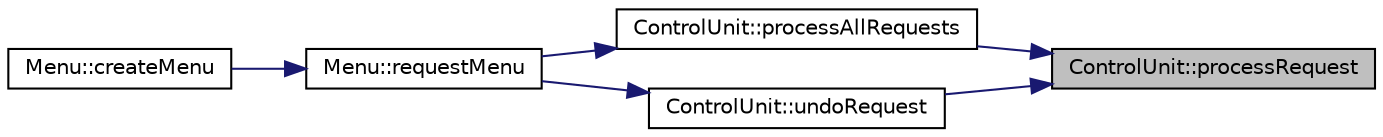 digraph "ControlUnit::processRequest"
{
 // LATEX_PDF_SIZE
  edge [fontname="Helvetica",fontsize="10",labelfontname="Helvetica",labelfontsize="10"];
  node [fontname="Helvetica",fontsize="10",shape=record];
  rankdir="RL";
  Node1 [label="ControlUnit::processRequest",height=0.2,width=0.4,color="black", fillcolor="grey75", style="filled", fontcolor="black",tooltip="Processes a request."];
  Node1 -> Node2 [dir="back",color="midnightblue",fontsize="10",style="solid"];
  Node2 [label="ControlUnit::processAllRequests",height=0.2,width=0.4,color="black", fillcolor="white", style="filled",URL="$class_control_unit.html#ab0d8364a1205dd97ce8e23246c92c79a",tooltip="Processes all the requests awaiting to be processed."];
  Node2 -> Node3 [dir="back",color="midnightblue",fontsize="10",style="solid"];
  Node3 [label="Menu::requestMenu",height=0.2,width=0.4,color="black", fillcolor="white", style="filled",URL="$class_menu.html#a487b6f5a08f24a82956d18e9206ce605",tooltip="Enters the request menu, which allows the user to create, delete and manage requests."];
  Node3 -> Node4 [dir="back",color="midnightblue",fontsize="10",style="solid"];
  Node4 [label="Menu::createMenu",height=0.2,width=0.4,color="black", fillcolor="white", style="filled",URL="$class_menu.html#a4cf70fb5ce8bc6bfcad587d74ff644d4",tooltip="Creates the menu."];
  Node1 -> Node5 [dir="back",color="midnightblue",fontsize="10",style="solid"];
  Node5 [label="ControlUnit::undoRequest",height=0.2,width=0.4,color="black", fillcolor="white", style="filled",URL="$class_control_unit.html#a516424b32fb1e9b17cdd12f797ee784d",tooltip="Undoes the N most recent applied request."];
  Node5 -> Node3 [dir="back",color="midnightblue",fontsize="10",style="solid"];
}
